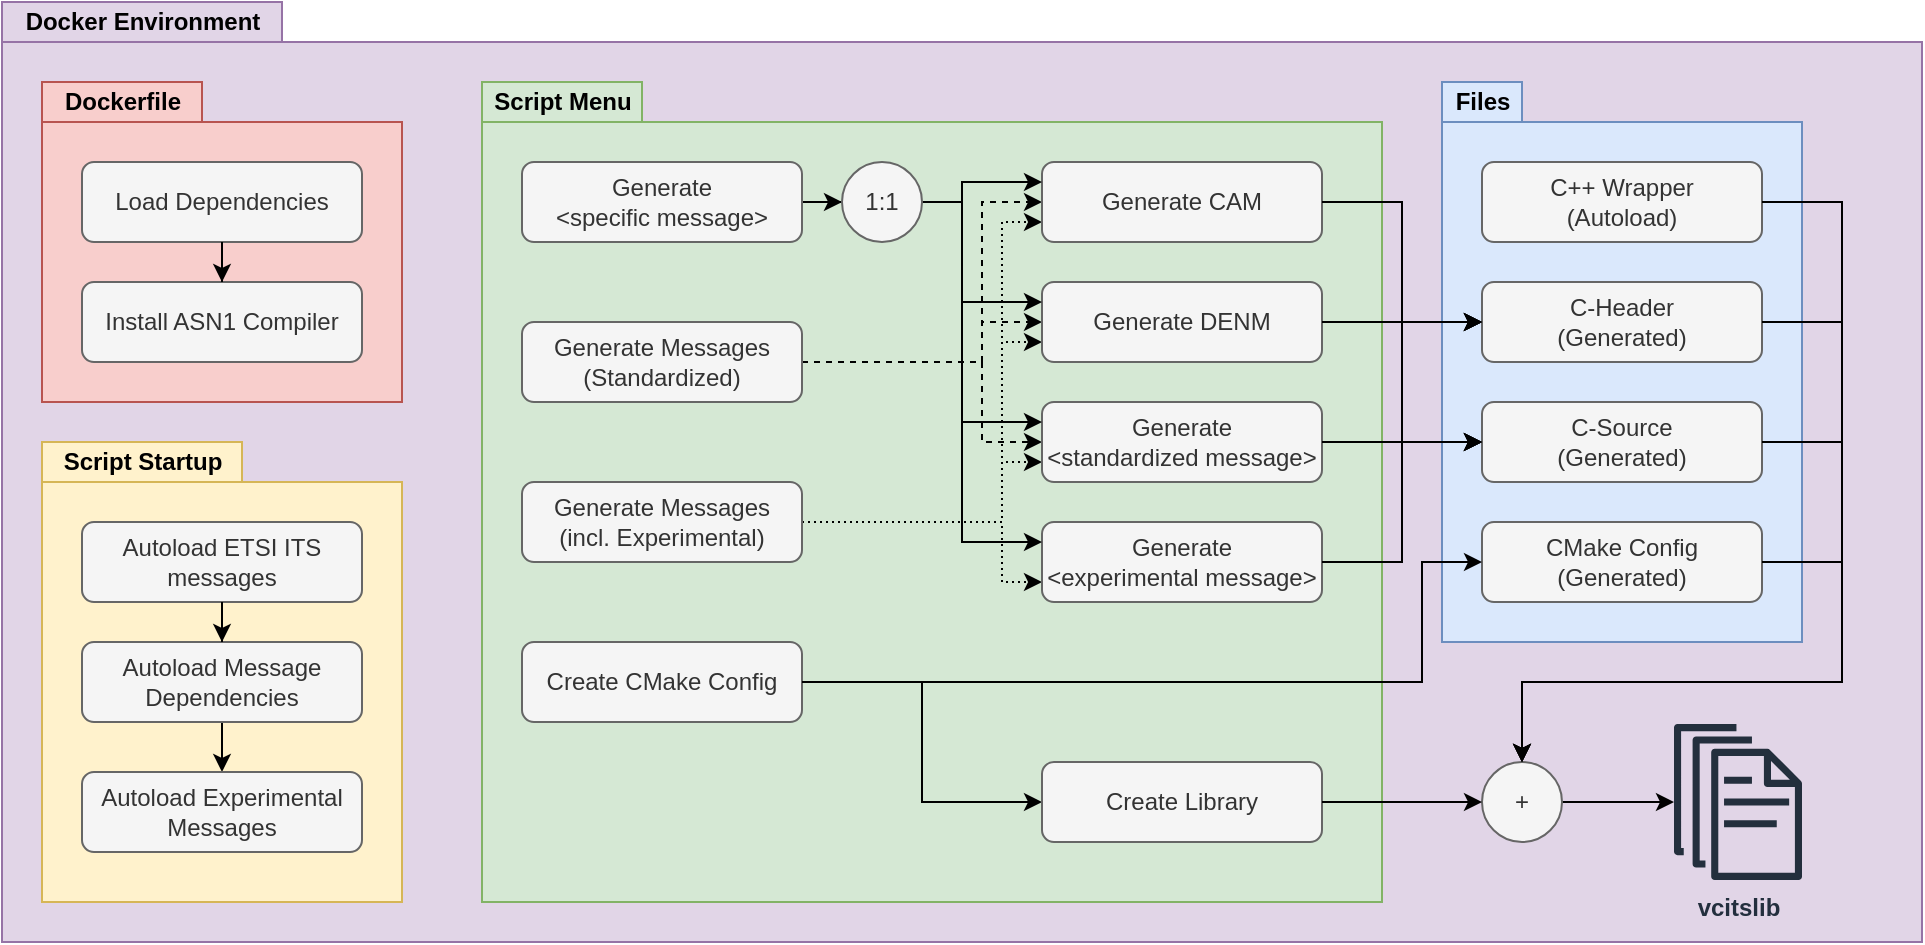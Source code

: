<mxfile version="20.7.4" type="device"><diagram id="8euTk37x-i2lqJYFColR" name="HLA"><mxGraphModel dx="1434" dy="870" grid="1" gridSize="10" guides="1" tooltips="1" connect="1" arrows="1" fold="1" page="1" pageScale="1" pageWidth="1654" pageHeight="1169" math="0" shadow="0"><root><mxCell id="0"/><mxCell id="1" parent="0"/><mxCell id="L2D00gvvruVZUVDgIGUF-1" value="Docker Environment" style="shape=folder;fontStyle=1;tabWidth=140;tabHeight=20;tabPosition=left;html=1;boundedLbl=1;labelInHeader=1;container=1;collapsible=0;recursiveResize=0;fillColor=#e1d5e7;strokeColor=#9673a6;" vertex="1" parent="1"><mxGeometry x="200" y="160" width="960" height="470" as="geometry"/></mxCell><mxCell id="L2D00gvvruVZUVDgIGUF-12" value="Dockerfile" style="shape=folder;fontStyle=1;tabWidth=80;tabHeight=20;tabPosition=left;html=1;boundedLbl=1;labelInHeader=1;container=1;collapsible=0;recursiveResize=0;fontSize=12;fillColor=#f8cecc;strokeColor=#b85450;" vertex="1" parent="L2D00gvvruVZUVDgIGUF-1"><mxGeometry x="20" y="40" width="180" height="160" as="geometry"/></mxCell><mxCell id="L2D00gvvruVZUVDgIGUF-6" value="&lt;font style=&quot;font-size: 12px;&quot;&gt;Load Dependencies&lt;/font&gt;" style="rounded=1;whiteSpace=wrap;html=1;fontSize=10;fillColor=#f5f5f5;fontColor=#333333;strokeColor=#666666;" vertex="1" parent="L2D00gvvruVZUVDgIGUF-12"><mxGeometry x="20" y="40" width="140" height="40" as="geometry"/></mxCell><mxCell id="L2D00gvvruVZUVDgIGUF-7" value="&lt;font style=&quot;font-size: 12px;&quot;&gt;Install ASN1 Compiler&lt;/font&gt;" style="rounded=1;whiteSpace=wrap;html=1;fontSize=10;fillColor=#f5f5f5;fontColor=#333333;strokeColor=#666666;" vertex="1" parent="L2D00gvvruVZUVDgIGUF-12"><mxGeometry x="20" y="100" width="140" height="40" as="geometry"/></mxCell><mxCell id="L2D00gvvruVZUVDgIGUF-9" style="edgeStyle=orthogonalEdgeStyle;rounded=0;orthogonalLoop=1;jettySize=auto;html=1;fontSize=12;" edge="1" parent="L2D00gvvruVZUVDgIGUF-12" source="L2D00gvvruVZUVDgIGUF-6" target="L2D00gvvruVZUVDgIGUF-7"><mxGeometry relative="1" as="geometry"/></mxCell><mxCell id="L2D00gvvruVZUVDgIGUF-16" value="Script Startup" style="shape=folder;fontStyle=1;tabWidth=100;tabHeight=20;tabPosition=left;html=1;boundedLbl=1;labelInHeader=1;container=1;collapsible=0;recursiveResize=0;fontSize=12;fillColor=#fff2cc;strokeColor=#d6b656;" vertex="1" parent="L2D00gvvruVZUVDgIGUF-1"><mxGeometry x="20" y="220" width="180" height="230" as="geometry"/></mxCell><mxCell id="L2D00gvvruVZUVDgIGUF-17" value="&lt;font style=&quot;font-size: 12px;&quot;&gt;Autoload ETSI ITS messages&lt;/font&gt;" style="rounded=1;whiteSpace=wrap;html=1;fontSize=10;fillColor=#f5f5f5;fontColor=#333333;strokeColor=#666666;" vertex="1" parent="L2D00gvvruVZUVDgIGUF-16"><mxGeometry x="20" y="40" width="140" height="40" as="geometry"/></mxCell><mxCell id="L2D00gvvruVZUVDgIGUF-21" style="edgeStyle=orthogonalEdgeStyle;rounded=0;orthogonalLoop=1;jettySize=auto;html=1;entryX=0.5;entryY=0;entryDx=0;entryDy=0;fontSize=12;" edge="1" parent="L2D00gvvruVZUVDgIGUF-16" source="L2D00gvvruVZUVDgIGUF-18" target="L2D00gvvruVZUVDgIGUF-20"><mxGeometry relative="1" as="geometry"/></mxCell><mxCell id="L2D00gvvruVZUVDgIGUF-18" value="&lt;font style=&quot;font-size: 12px;&quot;&gt;Autoload Message Dependencies&lt;/font&gt;" style="rounded=1;whiteSpace=wrap;html=1;fontSize=10;fillColor=#f5f5f5;fontColor=#333333;strokeColor=#666666;" vertex="1" parent="L2D00gvvruVZUVDgIGUF-16"><mxGeometry x="20" y="100" width="140" height="40" as="geometry"/></mxCell><mxCell id="L2D00gvvruVZUVDgIGUF-19" style="edgeStyle=orthogonalEdgeStyle;rounded=0;orthogonalLoop=1;jettySize=auto;html=1;fontSize=12;" edge="1" parent="L2D00gvvruVZUVDgIGUF-16" source="L2D00gvvruVZUVDgIGUF-17" target="L2D00gvvruVZUVDgIGUF-18"><mxGeometry relative="1" as="geometry"/></mxCell><mxCell id="L2D00gvvruVZUVDgIGUF-20" value="&lt;font style=&quot;font-size: 12px;&quot;&gt;Autoload Experimental Messages&lt;/font&gt;" style="rounded=1;whiteSpace=wrap;html=1;fontSize=10;fillColor=#f5f5f5;fontColor=#333333;strokeColor=#666666;" vertex="1" parent="L2D00gvvruVZUVDgIGUF-16"><mxGeometry x="20" y="165" width="140" height="40" as="geometry"/></mxCell><mxCell id="L2D00gvvruVZUVDgIGUF-25" value="Script Menu" style="shape=folder;fontStyle=1;tabWidth=80;tabHeight=20;tabPosition=left;html=1;boundedLbl=1;labelInHeader=1;container=1;collapsible=0;recursiveResize=0;fontSize=12;fillColor=#d5e8d4;strokeColor=#82b366;" vertex="1" parent="L2D00gvvruVZUVDgIGUF-1"><mxGeometry x="240" y="40" width="450" height="410" as="geometry"/></mxCell><mxCell id="L2D00gvvruVZUVDgIGUF-37" style="edgeStyle=orthogonalEdgeStyle;rounded=0;orthogonalLoop=1;jettySize=auto;html=1;entryX=0;entryY=0.5;entryDx=0;entryDy=0;fontSize=12;" edge="1" parent="L2D00gvvruVZUVDgIGUF-25" source="L2D00gvvruVZUVDgIGUF-26" target="L2D00gvvruVZUVDgIGUF-36"><mxGeometry relative="1" as="geometry"/></mxCell><mxCell id="L2D00gvvruVZUVDgIGUF-26" value="&lt;font style=&quot;font-size: 12px;&quot;&gt;Generate&lt;br&gt;&amp;lt;specific message&amp;gt;&lt;/font&gt;" style="rounded=1;whiteSpace=wrap;html=1;fontSize=10;fillColor=#f5f5f5;fontColor=#333333;strokeColor=#666666;" vertex="1" parent="L2D00gvvruVZUVDgIGUF-25"><mxGeometry x="20" y="40" width="140" height="40" as="geometry"/></mxCell><mxCell id="L2D00gvvruVZUVDgIGUF-53" style="edgeStyle=orthogonalEdgeStyle;rounded=0;orthogonalLoop=1;jettySize=auto;html=1;entryX=0;entryY=0.5;entryDx=0;entryDy=0;fontSize=12;dashed=1;" edge="1" parent="L2D00gvvruVZUVDgIGUF-25" source="L2D00gvvruVZUVDgIGUF-27" target="L2D00gvvruVZUVDgIGUF-31"><mxGeometry relative="1" as="geometry"><Array as="points"><mxPoint x="250" y="140"/><mxPoint x="250" y="60"/></Array></mxGeometry></mxCell><mxCell id="L2D00gvvruVZUVDgIGUF-54" style="edgeStyle=orthogonalEdgeStyle;rounded=0;orthogonalLoop=1;jettySize=auto;html=1;entryX=0;entryY=0.5;entryDx=0;entryDy=0;fontSize=12;dashed=1;" edge="1" parent="L2D00gvvruVZUVDgIGUF-25" source="L2D00gvvruVZUVDgIGUF-27" target="L2D00gvvruVZUVDgIGUF-32"><mxGeometry relative="1" as="geometry"><Array as="points"><mxPoint x="250" y="140"/><mxPoint x="250" y="120"/></Array></mxGeometry></mxCell><mxCell id="L2D00gvvruVZUVDgIGUF-55" style="edgeStyle=orthogonalEdgeStyle;rounded=0;orthogonalLoop=1;jettySize=auto;html=1;entryX=0;entryY=0.5;entryDx=0;entryDy=0;fontSize=12;dashed=1;" edge="1" parent="L2D00gvvruVZUVDgIGUF-25" source="L2D00gvvruVZUVDgIGUF-27" target="L2D00gvvruVZUVDgIGUF-33"><mxGeometry relative="1" as="geometry"><Array as="points"><mxPoint x="250" y="140"/><mxPoint x="250" y="180"/></Array></mxGeometry></mxCell><mxCell id="L2D00gvvruVZUVDgIGUF-27" value="&lt;span style=&quot;font-size: 12px;&quot;&gt;Generate Messages (Standardized)&lt;br&gt;&lt;/span&gt;" style="rounded=1;whiteSpace=wrap;html=1;fontSize=10;fillColor=#f5f5f5;fontColor=#333333;strokeColor=#666666;" vertex="1" parent="L2D00gvvruVZUVDgIGUF-25"><mxGeometry x="20" y="120" width="140" height="40" as="geometry"/></mxCell><mxCell id="L2D00gvvruVZUVDgIGUF-57" style="edgeStyle=orthogonalEdgeStyle;rounded=0;orthogonalLoop=1;jettySize=auto;html=1;entryX=0;entryY=0.75;entryDx=0;entryDy=0;dashed=1;fontSize=12;dashPattern=1 2;" edge="1" parent="L2D00gvvruVZUVDgIGUF-25" source="L2D00gvvruVZUVDgIGUF-29" target="L2D00gvvruVZUVDgIGUF-31"><mxGeometry relative="1" as="geometry"><Array as="points"><mxPoint x="260" y="220"/><mxPoint x="260" y="70"/></Array></mxGeometry></mxCell><mxCell id="L2D00gvvruVZUVDgIGUF-58" style="edgeStyle=orthogonalEdgeStyle;rounded=0;orthogonalLoop=1;jettySize=auto;html=1;entryX=0;entryY=0.75;entryDx=0;entryDy=0;dashed=1;dashPattern=1 2;fontSize=12;" edge="1" parent="L2D00gvvruVZUVDgIGUF-25" source="L2D00gvvruVZUVDgIGUF-29" target="L2D00gvvruVZUVDgIGUF-32"><mxGeometry relative="1" as="geometry"><Array as="points"><mxPoint x="260" y="220"/><mxPoint x="260" y="130"/></Array></mxGeometry></mxCell><mxCell id="L2D00gvvruVZUVDgIGUF-59" style="edgeStyle=orthogonalEdgeStyle;rounded=0;orthogonalLoop=1;jettySize=auto;html=1;entryX=0;entryY=0.75;entryDx=0;entryDy=0;dashed=1;dashPattern=1 2;fontSize=12;" edge="1" parent="L2D00gvvruVZUVDgIGUF-25" source="L2D00gvvruVZUVDgIGUF-29" target="L2D00gvvruVZUVDgIGUF-33"><mxGeometry relative="1" as="geometry"><Array as="points"><mxPoint x="260" y="220"/><mxPoint x="260" y="190"/></Array></mxGeometry></mxCell><mxCell id="L2D00gvvruVZUVDgIGUF-60" style="edgeStyle=orthogonalEdgeStyle;rounded=0;orthogonalLoop=1;jettySize=auto;html=1;entryX=0;entryY=0.75;entryDx=0;entryDy=0;dashed=1;dashPattern=1 2;fontSize=12;" edge="1" parent="L2D00gvvruVZUVDgIGUF-25" source="L2D00gvvruVZUVDgIGUF-29" target="L2D00gvvruVZUVDgIGUF-34"><mxGeometry relative="1" as="geometry"><Array as="points"><mxPoint x="260" y="220"/><mxPoint x="260" y="250"/></Array></mxGeometry></mxCell><mxCell id="L2D00gvvruVZUVDgIGUF-29" value="&lt;span style=&quot;font-size: 12px;&quot;&gt;Generate Messages&lt;br&gt;(incl. Experimental)&lt;br&gt;&lt;/span&gt;" style="rounded=1;whiteSpace=wrap;html=1;fontSize=10;fillColor=#f5f5f5;fontColor=#333333;strokeColor=#666666;" vertex="1" parent="L2D00gvvruVZUVDgIGUF-25"><mxGeometry x="20" y="200" width="140" height="40" as="geometry"/></mxCell><mxCell id="L2D00gvvruVZUVDgIGUF-124" style="edgeStyle=orthogonalEdgeStyle;rounded=0;orthogonalLoop=1;jettySize=auto;html=1;entryX=0;entryY=0.5;entryDx=0;entryDy=0;fontSize=12;" edge="1" parent="L2D00gvvruVZUVDgIGUF-25" source="L2D00gvvruVZUVDgIGUF-30" target="L2D00gvvruVZUVDgIGUF-122"><mxGeometry relative="1" as="geometry"/></mxCell><mxCell id="L2D00gvvruVZUVDgIGUF-30" value="&lt;span style=&quot;font-size: 12px;&quot;&gt;Create CMake Config&lt;br&gt;&lt;/span&gt;" style="rounded=1;whiteSpace=wrap;html=1;fontSize=10;fillColor=#f5f5f5;fontColor=#333333;strokeColor=#666666;" vertex="1" parent="L2D00gvvruVZUVDgIGUF-25"><mxGeometry x="20" y="280" width="140" height="40" as="geometry"/></mxCell><mxCell id="L2D00gvvruVZUVDgIGUF-31" value="&lt;span style=&quot;font-size: 12px;&quot;&gt;Generate CAM&lt;/span&gt;" style="rounded=1;whiteSpace=wrap;html=1;fontSize=10;fillColor=#f5f5f5;fontColor=#333333;strokeColor=#666666;" vertex="1" parent="L2D00gvvruVZUVDgIGUF-25"><mxGeometry x="280" y="40" width="140" height="40" as="geometry"/></mxCell><mxCell id="L2D00gvvruVZUVDgIGUF-32" value="&lt;span style=&quot;font-size: 12px;&quot;&gt;Generate DENM&lt;/span&gt;" style="rounded=1;whiteSpace=wrap;html=1;fontSize=10;fillColor=#f5f5f5;fontColor=#333333;strokeColor=#666666;" vertex="1" parent="L2D00gvvruVZUVDgIGUF-25"><mxGeometry x="280" y="100" width="140" height="40" as="geometry"/></mxCell><mxCell id="L2D00gvvruVZUVDgIGUF-33" value="&lt;span style=&quot;font-size: 12px;&quot;&gt;Generate&lt;br&gt;&amp;lt;standardized message&amp;gt;&lt;/span&gt;" style="rounded=1;whiteSpace=wrap;html=1;fontSize=10;fillColor=#f5f5f5;fontColor=#333333;strokeColor=#666666;" vertex="1" parent="L2D00gvvruVZUVDgIGUF-25"><mxGeometry x="280" y="160" width="140" height="40" as="geometry"/></mxCell><mxCell id="L2D00gvvruVZUVDgIGUF-34" value="&lt;span style=&quot;font-size: 12px;&quot;&gt;Generate&lt;br&gt;&amp;lt;experimental message&amp;gt;&lt;/span&gt;" style="rounded=1;whiteSpace=wrap;html=1;fontSize=10;fillColor=#f5f5f5;fontColor=#333333;strokeColor=#666666;" vertex="1" parent="L2D00gvvruVZUVDgIGUF-25"><mxGeometry x="280" y="220" width="140" height="40" as="geometry"/></mxCell><mxCell id="L2D00gvvruVZUVDgIGUF-49" style="edgeStyle=orthogonalEdgeStyle;rounded=0;orthogonalLoop=1;jettySize=auto;html=1;entryX=0;entryY=0.25;entryDx=0;entryDy=0;fontSize=12;" edge="1" parent="L2D00gvvruVZUVDgIGUF-25" source="L2D00gvvruVZUVDgIGUF-36" target="L2D00gvvruVZUVDgIGUF-31"><mxGeometry relative="1" as="geometry"><Array as="points"><mxPoint x="240" y="60"/><mxPoint x="240" y="50"/></Array></mxGeometry></mxCell><mxCell id="L2D00gvvruVZUVDgIGUF-50" style="edgeStyle=orthogonalEdgeStyle;rounded=0;orthogonalLoop=1;jettySize=auto;html=1;entryX=0;entryY=0.25;entryDx=0;entryDy=0;fontSize=12;" edge="1" parent="L2D00gvvruVZUVDgIGUF-25" source="L2D00gvvruVZUVDgIGUF-36" target="L2D00gvvruVZUVDgIGUF-32"><mxGeometry relative="1" as="geometry"><Array as="points"><mxPoint x="240" y="60"/><mxPoint x="240" y="110"/></Array></mxGeometry></mxCell><mxCell id="L2D00gvvruVZUVDgIGUF-51" style="edgeStyle=orthogonalEdgeStyle;rounded=0;orthogonalLoop=1;jettySize=auto;html=1;entryX=0;entryY=0.25;entryDx=0;entryDy=0;fontSize=12;" edge="1" parent="L2D00gvvruVZUVDgIGUF-25" source="L2D00gvvruVZUVDgIGUF-36" target="L2D00gvvruVZUVDgIGUF-33"><mxGeometry relative="1" as="geometry"><Array as="points"><mxPoint x="240" y="60"/><mxPoint x="240" y="170"/></Array></mxGeometry></mxCell><mxCell id="L2D00gvvruVZUVDgIGUF-52" style="edgeStyle=orthogonalEdgeStyle;rounded=0;orthogonalLoop=1;jettySize=auto;html=1;entryX=0;entryY=0.25;entryDx=0;entryDy=0;fontSize=12;" edge="1" parent="L2D00gvvruVZUVDgIGUF-25" source="L2D00gvvruVZUVDgIGUF-36" target="L2D00gvvruVZUVDgIGUF-34"><mxGeometry relative="1" as="geometry"><Array as="points"><mxPoint x="240" y="60"/><mxPoint x="240" y="230"/></Array></mxGeometry></mxCell><mxCell id="L2D00gvvruVZUVDgIGUF-36" value="1:1" style="ellipse;whiteSpace=wrap;html=1;aspect=fixed;fontSize=12;fillColor=#f5f5f5;fontColor=#333333;strokeColor=#666666;" vertex="1" parent="L2D00gvvruVZUVDgIGUF-25"><mxGeometry x="180" y="40" width="40" height="40" as="geometry"/></mxCell><mxCell id="L2D00gvvruVZUVDgIGUF-122" value="&lt;span style=&quot;font-size: 12px;&quot;&gt;Create Library&lt;br&gt;&lt;/span&gt;" style="rounded=1;whiteSpace=wrap;html=1;fontSize=10;fillColor=#f5f5f5;fontColor=#333333;strokeColor=#666666;" vertex="1" parent="L2D00gvvruVZUVDgIGUF-25"><mxGeometry x="280" y="340" width="140" height="40" as="geometry"/></mxCell><mxCell id="L2D00gvvruVZUVDgIGUF-103" value="Files" style="shape=folder;fontStyle=1;tabWidth=40;tabHeight=20;tabPosition=left;html=1;boundedLbl=1;labelInHeader=1;container=1;collapsible=0;recursiveResize=0;fontSize=12;fillColor=#dae8fc;strokeColor=#6c8ebf;" vertex="1" parent="L2D00gvvruVZUVDgIGUF-1"><mxGeometry x="720" y="40" width="180" height="280" as="geometry"/></mxCell><mxCell id="L2D00gvvruVZUVDgIGUF-108" value="&lt;span style=&quot;font-size: 12px;&quot;&gt;C-Header&lt;br&gt;(Generated)&lt;br&gt;&lt;/span&gt;" style="rounded=1;whiteSpace=wrap;html=1;fontSize=10;fillColor=#f5f5f5;fontColor=#333333;strokeColor=#666666;" vertex="1" parent="L2D00gvvruVZUVDgIGUF-103"><mxGeometry x="20" y="100" width="140" height="40" as="geometry"/></mxCell><mxCell id="L2D00gvvruVZUVDgIGUF-109" value="&lt;span style=&quot;font-size: 12px;&quot;&gt;C-Source&lt;br&gt;(Generated)&lt;br&gt;&lt;/span&gt;" style="rounded=1;whiteSpace=wrap;html=1;fontSize=10;fillColor=#f5f5f5;fontColor=#333333;strokeColor=#666666;" vertex="1" parent="L2D00gvvruVZUVDgIGUF-103"><mxGeometry x="20" y="160" width="140" height="40" as="geometry"/></mxCell><mxCell id="L2D00gvvruVZUVDgIGUF-110" value="&lt;span style=&quot;font-size: 12px;&quot;&gt;C++ Wrapper&lt;br&gt;(Autoload)&lt;br&gt;&lt;/span&gt;" style="rounded=1;whiteSpace=wrap;html=1;fontSize=10;fillColor=#f5f5f5;fontColor=#333333;strokeColor=#666666;" vertex="1" parent="L2D00gvvruVZUVDgIGUF-103"><mxGeometry x="20" y="40" width="140" height="40" as="geometry"/></mxCell><mxCell id="L2D00gvvruVZUVDgIGUF-111" value="&lt;span style=&quot;font-size: 12px;&quot;&gt;CMake Config&lt;br&gt;(Generated)&lt;br&gt;&lt;/span&gt;" style="rounded=1;whiteSpace=wrap;html=1;fontSize=10;fillColor=#f5f5f5;fontColor=#333333;strokeColor=#666666;" vertex="1" parent="L2D00gvvruVZUVDgIGUF-103"><mxGeometry x="20" y="220" width="140" height="40" as="geometry"/></mxCell><mxCell id="L2D00gvvruVZUVDgIGUF-114" style="edgeStyle=orthogonalEdgeStyle;rounded=0;orthogonalLoop=1;jettySize=auto;html=1;entryX=0;entryY=0.5;entryDx=0;entryDy=0;fontSize=12;" edge="1" parent="L2D00gvvruVZUVDgIGUF-1" source="L2D00gvvruVZUVDgIGUF-31" target="L2D00gvvruVZUVDgIGUF-108"><mxGeometry relative="1" as="geometry"/></mxCell><mxCell id="L2D00gvvruVZUVDgIGUF-116" style="edgeStyle=orthogonalEdgeStyle;rounded=0;orthogonalLoop=1;jettySize=auto;html=1;entryX=0;entryY=0.5;entryDx=0;entryDy=0;fontSize=12;" edge="1" parent="L2D00gvvruVZUVDgIGUF-1" source="L2D00gvvruVZUVDgIGUF-32" target="L2D00gvvruVZUVDgIGUF-108"><mxGeometry relative="1" as="geometry"/></mxCell><mxCell id="L2D00gvvruVZUVDgIGUF-118" style="edgeStyle=orthogonalEdgeStyle;rounded=0;orthogonalLoop=1;jettySize=auto;html=1;entryX=0;entryY=0.5;entryDx=0;entryDy=0;fontSize=12;" edge="1" parent="L2D00gvvruVZUVDgIGUF-1" source="L2D00gvvruVZUVDgIGUF-33" target="L2D00gvvruVZUVDgIGUF-108"><mxGeometry relative="1" as="geometry"/></mxCell><mxCell id="L2D00gvvruVZUVDgIGUF-120" style="edgeStyle=orthogonalEdgeStyle;rounded=0;orthogonalLoop=1;jettySize=auto;html=1;entryX=0;entryY=0.5;entryDx=0;entryDy=0;fontSize=12;" edge="1" parent="L2D00gvvruVZUVDgIGUF-1" source="L2D00gvvruVZUVDgIGUF-34" target="L2D00gvvruVZUVDgIGUF-108"><mxGeometry relative="1" as="geometry"/></mxCell><mxCell id="L2D00gvvruVZUVDgIGUF-115" style="edgeStyle=orthogonalEdgeStyle;rounded=0;orthogonalLoop=1;jettySize=auto;html=1;entryX=0;entryY=0.5;entryDx=0;entryDy=0;fontSize=12;" edge="1" parent="L2D00gvvruVZUVDgIGUF-1" source="L2D00gvvruVZUVDgIGUF-31" target="L2D00gvvruVZUVDgIGUF-109"><mxGeometry relative="1" as="geometry"/></mxCell><mxCell id="L2D00gvvruVZUVDgIGUF-117" style="edgeStyle=orthogonalEdgeStyle;rounded=0;orthogonalLoop=1;jettySize=auto;html=1;entryX=0;entryY=0.5;entryDx=0;entryDy=0;fontSize=12;" edge="1" parent="L2D00gvvruVZUVDgIGUF-1" source="L2D00gvvruVZUVDgIGUF-32" target="L2D00gvvruVZUVDgIGUF-109"><mxGeometry relative="1" as="geometry"/></mxCell><mxCell id="L2D00gvvruVZUVDgIGUF-119" style="edgeStyle=orthogonalEdgeStyle;rounded=0;orthogonalLoop=1;jettySize=auto;html=1;entryX=0;entryY=0.5;entryDx=0;entryDy=0;fontSize=12;" edge="1" parent="L2D00gvvruVZUVDgIGUF-1" source="L2D00gvvruVZUVDgIGUF-33" target="L2D00gvvruVZUVDgIGUF-109"><mxGeometry relative="1" as="geometry"/></mxCell><mxCell id="L2D00gvvruVZUVDgIGUF-121" style="edgeStyle=orthogonalEdgeStyle;rounded=0;orthogonalLoop=1;jettySize=auto;html=1;entryX=0;entryY=0.5;entryDx=0;entryDy=0;fontSize=12;" edge="1" parent="L2D00gvvruVZUVDgIGUF-1" source="L2D00gvvruVZUVDgIGUF-34" target="L2D00gvvruVZUVDgIGUF-109"><mxGeometry relative="1" as="geometry"/></mxCell><mxCell id="L2D00gvvruVZUVDgIGUF-126" style="edgeStyle=orthogonalEdgeStyle;rounded=0;orthogonalLoop=1;jettySize=auto;html=1;entryX=0;entryY=0.5;entryDx=0;entryDy=0;fontSize=12;" edge="1" parent="L2D00gvvruVZUVDgIGUF-1" source="L2D00gvvruVZUVDgIGUF-30" target="L2D00gvvruVZUVDgIGUF-111"><mxGeometry relative="1" as="geometry"><Array as="points"><mxPoint x="710" y="340"/><mxPoint x="710" y="280"/></Array></mxGeometry></mxCell><mxCell id="L2D00gvvruVZUVDgIGUF-134" style="edgeStyle=orthogonalEdgeStyle;rounded=0;orthogonalLoop=1;jettySize=auto;html=1;fontSize=12;" edge="1" parent="L2D00gvvruVZUVDgIGUF-1" source="L2D00gvvruVZUVDgIGUF-128" target="L2D00gvvruVZUVDgIGUF-127"><mxGeometry relative="1" as="geometry"/></mxCell><mxCell id="L2D00gvvruVZUVDgIGUF-128" value="+" style="ellipse;whiteSpace=wrap;html=1;aspect=fixed;fontSize=12;fillColor=#f5f5f5;fontColor=#333333;strokeColor=#666666;" vertex="1" parent="L2D00gvvruVZUVDgIGUF-1"><mxGeometry x="740" y="380" width="40" height="40" as="geometry"/></mxCell><mxCell id="L2D00gvvruVZUVDgIGUF-127" value="&lt;b&gt;vcitslib&lt;/b&gt;" style="sketch=0;outlineConnect=0;fontColor=#232F3E;gradientColor=none;fillColor=#232F3D;strokeColor=none;dashed=0;verticalLabelPosition=bottom;verticalAlign=top;align=center;html=1;fontSize=12;fontStyle=0;aspect=fixed;pointerEvents=1;shape=mxgraph.aws4.documents;" vertex="1" parent="L2D00gvvruVZUVDgIGUF-1"><mxGeometry x="836" y="361" width="64" height="78" as="geometry"/></mxCell><mxCell id="L2D00gvvruVZUVDgIGUF-129" style="edgeStyle=orthogonalEdgeStyle;rounded=0;orthogonalLoop=1;jettySize=auto;html=1;fontSize=12;" edge="1" parent="L2D00gvvruVZUVDgIGUF-1" source="L2D00gvvruVZUVDgIGUF-110" target="L2D00gvvruVZUVDgIGUF-128"><mxGeometry relative="1" as="geometry"><Array as="points"><mxPoint x="920" y="100"/><mxPoint x="920" y="340"/><mxPoint x="760" y="340"/></Array></mxGeometry></mxCell><mxCell id="L2D00gvvruVZUVDgIGUF-130" style="edgeStyle=orthogonalEdgeStyle;rounded=0;orthogonalLoop=1;jettySize=auto;html=1;fontSize=12;" edge="1" parent="L2D00gvvruVZUVDgIGUF-1" source="L2D00gvvruVZUVDgIGUF-108" target="L2D00gvvruVZUVDgIGUF-128"><mxGeometry relative="1" as="geometry"><Array as="points"><mxPoint x="920" y="160"/><mxPoint x="920" y="340"/><mxPoint x="760" y="340"/></Array></mxGeometry></mxCell><mxCell id="L2D00gvvruVZUVDgIGUF-131" style="edgeStyle=orthogonalEdgeStyle;rounded=0;orthogonalLoop=1;jettySize=auto;html=1;fontSize=12;" edge="1" parent="L2D00gvvruVZUVDgIGUF-1" source="L2D00gvvruVZUVDgIGUF-109" target="L2D00gvvruVZUVDgIGUF-128"><mxGeometry relative="1" as="geometry"><Array as="points"><mxPoint x="920" y="220"/><mxPoint x="920" y="340"/><mxPoint x="760" y="340"/></Array></mxGeometry></mxCell><mxCell id="L2D00gvvruVZUVDgIGUF-132" style="edgeStyle=orthogonalEdgeStyle;rounded=0;orthogonalLoop=1;jettySize=auto;html=1;entryX=0.5;entryY=0;entryDx=0;entryDy=0;fontSize=12;" edge="1" parent="L2D00gvvruVZUVDgIGUF-1" source="L2D00gvvruVZUVDgIGUF-111" target="L2D00gvvruVZUVDgIGUF-128"><mxGeometry relative="1" as="geometry"><Array as="points"><mxPoint x="920" y="280"/><mxPoint x="920" y="340"/><mxPoint x="760" y="340"/></Array></mxGeometry></mxCell><mxCell id="L2D00gvvruVZUVDgIGUF-133" style="edgeStyle=orthogonalEdgeStyle;rounded=0;orthogonalLoop=1;jettySize=auto;html=1;entryX=0;entryY=0.5;entryDx=0;entryDy=0;fontSize=12;" edge="1" parent="L2D00gvvruVZUVDgIGUF-1" source="L2D00gvvruVZUVDgIGUF-122" target="L2D00gvvruVZUVDgIGUF-128"><mxGeometry relative="1" as="geometry"/></mxCell></root></mxGraphModel></diagram></mxfile>